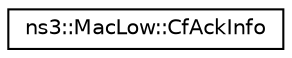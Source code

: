 digraph "Graphical Class Hierarchy"
{
 // LATEX_PDF_SIZE
  edge [fontname="Helvetica",fontsize="10",labelfontname="Helvetica",labelfontsize="10"];
  node [fontname="Helvetica",fontsize="10",shape=record];
  rankdir="LR";
  Node0 [label="ns3::MacLow::CfAckInfo",height=0.2,width=0.4,color="black", fillcolor="white", style="filled",URL="$structns3_1_1_mac_low_1_1_cf_ack_info.html",tooltip="A struct that holds information about Ack piggybacking (CF-Ack)."];
}
